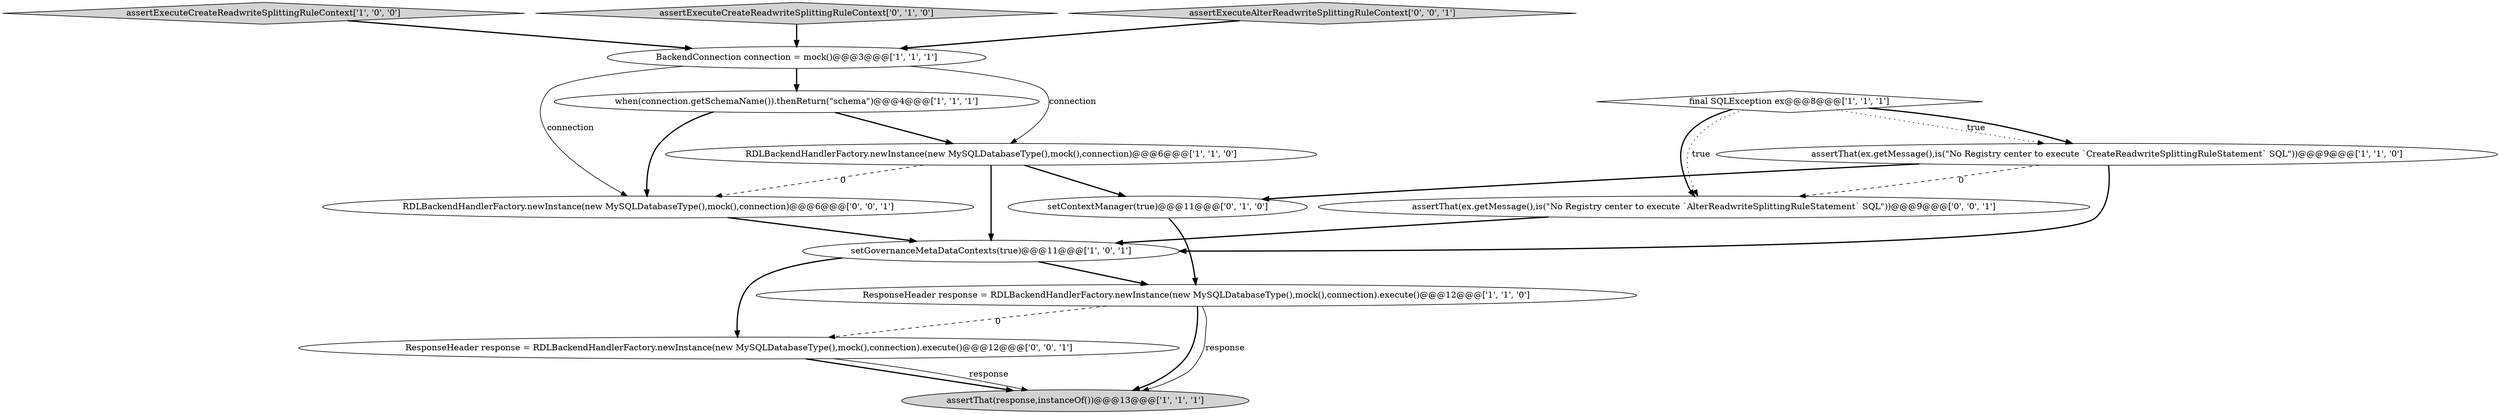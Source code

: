 digraph {
1 [style = filled, label = "ResponseHeader response = RDLBackendHandlerFactory.newInstance(new MySQLDatabaseType(),mock(),connection).execute()@@@12@@@['1', '1', '0']", fillcolor = white, shape = ellipse image = "AAA0AAABBB1BBB"];
7 [style = filled, label = "assertThat(response,instanceOf())@@@13@@@['1', '1', '1']", fillcolor = lightgray, shape = ellipse image = "AAA0AAABBB1BBB"];
3 [style = filled, label = "BackendConnection connection = mock()@@@3@@@['1', '1', '1']", fillcolor = white, shape = ellipse image = "AAA0AAABBB1BBB"];
8 [style = filled, label = "assertExecuteCreateReadwriteSplittingRuleContext['1', '0', '0']", fillcolor = lightgray, shape = diamond image = "AAA0AAABBB1BBB"];
11 [style = filled, label = "assertThat(ex.getMessage(),is(\"No Registry center to execute `AlterReadwriteSplittingRuleStatement` SQL\"))@@@9@@@['0', '0', '1']", fillcolor = white, shape = ellipse image = "AAA0AAABBB3BBB"];
2 [style = filled, label = "when(connection.getSchemaName()).thenReturn(\"schema\")@@@4@@@['1', '1', '1']", fillcolor = white, shape = ellipse image = "AAA0AAABBB1BBB"];
12 [style = filled, label = "ResponseHeader response = RDLBackendHandlerFactory.newInstance(new MySQLDatabaseType(),mock(),connection).execute()@@@12@@@['0', '0', '1']", fillcolor = white, shape = ellipse image = "AAA0AAABBB3BBB"];
9 [style = filled, label = "setContextManager(true)@@@11@@@['0', '1', '0']", fillcolor = white, shape = ellipse image = "AAA0AAABBB2BBB"];
10 [style = filled, label = "assertExecuteCreateReadwriteSplittingRuleContext['0', '1', '0']", fillcolor = lightgray, shape = diamond image = "AAA0AAABBB2BBB"];
14 [style = filled, label = "assertExecuteAlterReadwriteSplittingRuleContext['0', '0', '1']", fillcolor = lightgray, shape = diamond image = "AAA0AAABBB3BBB"];
13 [style = filled, label = "RDLBackendHandlerFactory.newInstance(new MySQLDatabaseType(),mock(),connection)@@@6@@@['0', '0', '1']", fillcolor = white, shape = ellipse image = "AAA0AAABBB3BBB"];
0 [style = filled, label = "RDLBackendHandlerFactory.newInstance(new MySQLDatabaseType(),mock(),connection)@@@6@@@['1', '1', '0']", fillcolor = white, shape = ellipse image = "AAA0AAABBB1BBB"];
5 [style = filled, label = "assertThat(ex.getMessage(),is(\"No Registry center to execute `CreateReadwriteSplittingRuleStatement` SQL\"))@@@9@@@['1', '1', '0']", fillcolor = white, shape = ellipse image = "AAA0AAABBB1BBB"];
6 [style = filled, label = "setGovernanceMetaDataContexts(true)@@@11@@@['1', '0', '1']", fillcolor = white, shape = ellipse image = "AAA0AAABBB1BBB"];
4 [style = filled, label = "final SQLException ex@@@8@@@['1', '1', '1']", fillcolor = white, shape = diamond image = "AAA0AAABBB1BBB"];
14->3 [style = bold, label=""];
4->5 [style = dotted, label="true"];
0->9 [style = bold, label=""];
5->9 [style = bold, label=""];
0->6 [style = bold, label=""];
11->6 [style = bold, label=""];
8->3 [style = bold, label=""];
4->11 [style = dotted, label="true"];
10->3 [style = bold, label=""];
1->7 [style = bold, label=""];
3->13 [style = solid, label="connection"];
12->7 [style = bold, label=""];
2->13 [style = bold, label=""];
12->7 [style = solid, label="response"];
6->1 [style = bold, label=""];
1->12 [style = dashed, label="0"];
2->0 [style = bold, label=""];
5->6 [style = bold, label=""];
3->2 [style = bold, label=""];
5->11 [style = dashed, label="0"];
3->0 [style = solid, label="connection"];
0->13 [style = dashed, label="0"];
13->6 [style = bold, label=""];
9->1 [style = bold, label=""];
4->11 [style = bold, label=""];
1->7 [style = solid, label="response"];
4->5 [style = bold, label=""];
6->12 [style = bold, label=""];
}
